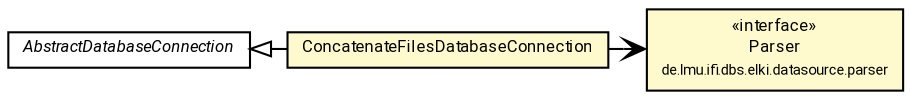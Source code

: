#!/usr/local/bin/dot
#
# Class diagram 
# Generated by UMLGraph version R5_7_2-60-g0e99a6 (http://www.spinellis.gr/umlgraph/)
#

digraph G {
	graph [fontnames="svg"]
	edge [fontname="Roboto",fontsize=7,labelfontname="Roboto",labelfontsize=7,color="black"];
	node [fontname="Roboto",fontcolor="black",fontsize=8,shape=plaintext,margin=0,width=0,height=0];
	nodesep=0.15;
	ranksep=0.25;
	rankdir=LR;
	// de.lmu.ifi.dbs.elki.datasource.AbstractDatabaseConnection
	c2812398 [label=<<table title="de.lmu.ifi.dbs.elki.datasource.AbstractDatabaseConnection" border="0" cellborder="1" cellspacing="0" cellpadding="2" href="AbstractDatabaseConnection.html" target="_parent">
		<tr><td><table border="0" cellspacing="0" cellpadding="1">
		<tr><td align="center" balign="center"> <font face="Roboto"><i>AbstractDatabaseConnection</i></font> </td></tr>
		</table></td></tr>
		</table>>, URL="AbstractDatabaseConnection.html"];
	// de.lmu.ifi.dbs.elki.datasource.parser.Parser
	c2812495 [label=<<table title="de.lmu.ifi.dbs.elki.datasource.parser.Parser" border="0" cellborder="1" cellspacing="0" cellpadding="2" bgcolor="LemonChiffon" href="parser/Parser.html" target="_parent">
		<tr><td><table border="0" cellspacing="0" cellpadding="1">
		<tr><td align="center" balign="center"> &#171;interface&#187; </td></tr>
		<tr><td align="center" balign="center"> <font face="Roboto">Parser</font> </td></tr>
		<tr><td align="center" balign="center"> <font face="Roboto" point-size="7.0">de.lmu.ifi.dbs.elki.datasource.parser</font> </td></tr>
		</table></td></tr>
		</table>>, URL="parser/Parser.html"];
	// de.lmu.ifi.dbs.elki.datasource.ConcatenateFilesDatabaseConnection
	c2812524 [label=<<table title="de.lmu.ifi.dbs.elki.datasource.ConcatenateFilesDatabaseConnection" border="0" cellborder="1" cellspacing="0" cellpadding="2" bgcolor="lemonChiffon" href="ConcatenateFilesDatabaseConnection.html" target="_parent">
		<tr><td><table border="0" cellspacing="0" cellpadding="1">
		<tr><td align="center" balign="center"> <font face="Roboto">ConcatenateFilesDatabaseConnection</font> </td></tr>
		</table></td></tr>
		</table>>, URL="ConcatenateFilesDatabaseConnection.html"];
	// de.lmu.ifi.dbs.elki.datasource.ConcatenateFilesDatabaseConnection extends de.lmu.ifi.dbs.elki.datasource.AbstractDatabaseConnection
	c2812398 -> c2812524 [arrowtail=empty,dir=back,weight=10];
	// de.lmu.ifi.dbs.elki.datasource.ConcatenateFilesDatabaseConnection navassoc de.lmu.ifi.dbs.elki.datasource.parser.Parser
	c2812524 -> c2812495 [arrowhead=open,weight=1];
}

